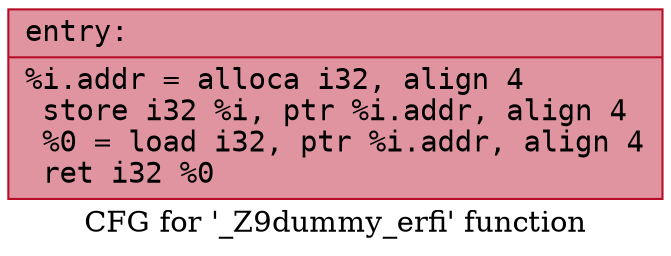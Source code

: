 digraph "CFG for '_Z9dummy_erfi' function" {
	label="CFG for '_Z9dummy_erfi' function";

	Node0x55af39d86e10 [shape=record,color="#b70d28ff", style=filled, fillcolor="#b70d2870" fontname="Courier",label="{entry:\l|  %i.addr = alloca i32, align 4\l  store i32 %i, ptr %i.addr, align 4\l  %0 = load i32, ptr %i.addr, align 4\l  ret i32 %0\l}"];
}
